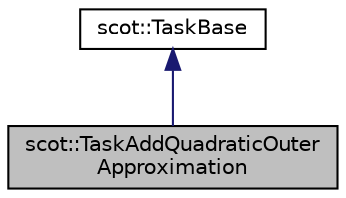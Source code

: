 digraph "scot::TaskAddQuadraticOuterApproximation"
{
 // LATEX_PDF_SIZE
  edge [fontname="Helvetica",fontsize="10",labelfontname="Helvetica",labelfontsize="10"];
  node [fontname="Helvetica",fontsize="10",shape=record];
  Node1 [label="scot::TaskAddQuadraticOuter\lApproximation",height=0.2,width=0.4,color="black", fillcolor="grey75", style="filled", fontcolor="black",tooltip=" "];
  Node2 -> Node1 [dir="back",color="midnightblue",fontsize="10",style="solid",fontname="Helvetica"];
  Node2 [label="scot::TaskBase",height=0.2,width=0.4,color="black", fillcolor="white", style="filled",URL="$classscot_1_1TaskBase.html",tooltip=" "];
}
